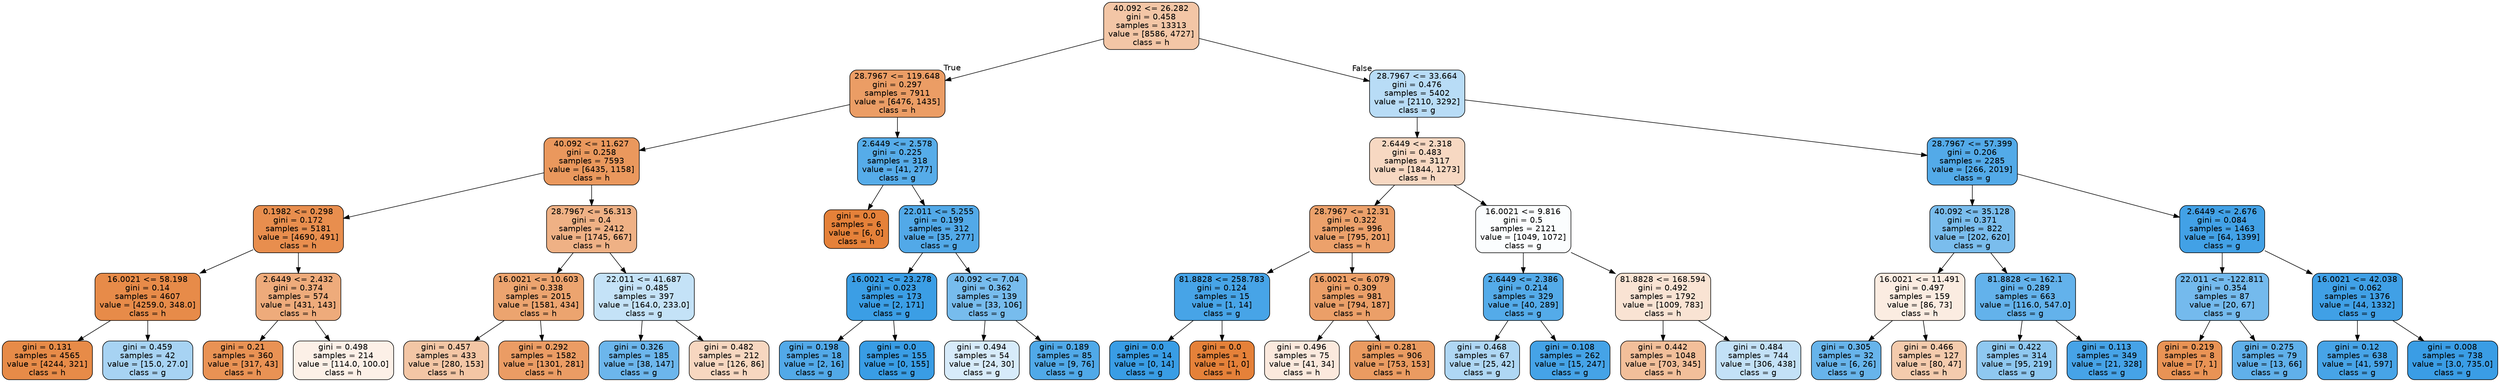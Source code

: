 digraph Tree {
node [shape=box, style="filled, rounded", color="black", fontname="helvetica"] ;
edge [fontname="helvetica"] ;
0 [label="40.092 <= 26.282\ngini = 0.458\nsamples = 13313\nvalue = [8586, 4727]\nclass = h", fillcolor="#f3c6a6"] ;
1 [label="28.7967 <= 119.648\ngini = 0.297\nsamples = 7911\nvalue = [6476, 1435]\nclass = h", fillcolor="#eb9d65"] ;
0 -> 1 [labeldistance=2.5, labelangle=45, headlabel="True"] ;
2 [label="40.092 <= 11.627\ngini = 0.258\nsamples = 7593\nvalue = [6435, 1158]\nclass = h", fillcolor="#ea985d"] ;
1 -> 2 ;
3 [label="0.1982 <= 0.298\ngini = 0.172\nsamples = 5181\nvalue = [4690, 491]\nclass = h", fillcolor="#e88e4e"] ;
2 -> 3 ;
4 [label="16.0021 <= 58.198\ngini = 0.14\nsamples = 4607\nvalue = [4259.0, 348.0]\nclass = h", fillcolor="#e78b49"] ;
3 -> 4 ;
5 [label="gini = 0.131\nsamples = 4565\nvalue = [4244, 321]\nclass = h", fillcolor="#e78b48"] ;
4 -> 5 ;
6 [label="gini = 0.459\nsamples = 42\nvalue = [15.0, 27.0]\nclass = g", fillcolor="#a7d3f3"] ;
4 -> 6 ;
7 [label="2.6449 <= 2.432\ngini = 0.374\nsamples = 574\nvalue = [431, 143]\nclass = h", fillcolor="#eeab7b"] ;
3 -> 7 ;
8 [label="gini = 0.21\nsamples = 360\nvalue = [317, 43]\nclass = h", fillcolor="#e99254"] ;
7 -> 8 ;
9 [label="gini = 0.498\nsamples = 214\nvalue = [114.0, 100.0]\nclass = h", fillcolor="#fcf0e7"] ;
7 -> 9 ;
10 [label="28.7967 <= 56.313\ngini = 0.4\nsamples = 2412\nvalue = [1745, 667]\nclass = h", fillcolor="#efb185"] ;
2 -> 10 ;
11 [label="16.0021 <= 10.603\ngini = 0.338\nsamples = 2015\nvalue = [1581, 434]\nclass = h", fillcolor="#eca46f"] ;
10 -> 11 ;
12 [label="gini = 0.457\nsamples = 433\nvalue = [280, 153]\nclass = h", fillcolor="#f3c6a5"] ;
11 -> 12 ;
13 [label="gini = 0.292\nsamples = 1582\nvalue = [1301, 281]\nclass = h", fillcolor="#eb9c64"] ;
11 -> 13 ;
14 [label="22.011 <= 41.687\ngini = 0.485\nsamples = 397\nvalue = [164.0, 233.0]\nclass = g", fillcolor="#c4e2f7"] ;
10 -> 14 ;
15 [label="gini = 0.326\nsamples = 185\nvalue = [38, 147]\nclass = g", fillcolor="#6cb6ec"] ;
14 -> 15 ;
16 [label="gini = 0.482\nsamples = 212\nvalue = [126, 86]\nclass = h", fillcolor="#f7d7c0"] ;
14 -> 16 ;
17 [label="2.6449 <= 2.578\ngini = 0.225\nsamples = 318\nvalue = [41, 277]\nclass = g", fillcolor="#56ace9"] ;
1 -> 17 ;
18 [label="gini = 0.0\nsamples = 6\nvalue = [6, 0]\nclass = h", fillcolor="#e58139"] ;
17 -> 18 ;
19 [label="22.011 <= 5.255\ngini = 0.199\nsamples = 312\nvalue = [35, 277]\nclass = g", fillcolor="#52a9e8"] ;
17 -> 19 ;
20 [label="16.0021 <= 23.278\ngini = 0.023\nsamples = 173\nvalue = [2, 171]\nclass = g", fillcolor="#3b9ee5"] ;
19 -> 20 ;
21 [label="gini = 0.198\nsamples = 18\nvalue = [2, 16]\nclass = g", fillcolor="#52a9e8"] ;
20 -> 21 ;
22 [label="gini = 0.0\nsamples = 155\nvalue = [0, 155]\nclass = g", fillcolor="#399de5"] ;
20 -> 22 ;
23 [label="40.092 <= 7.04\ngini = 0.362\nsamples = 139\nvalue = [33, 106]\nclass = g", fillcolor="#77bced"] ;
19 -> 23 ;
24 [label="gini = 0.494\nsamples = 54\nvalue = [24, 30]\nclass = g", fillcolor="#d7ebfa"] ;
23 -> 24 ;
25 [label="gini = 0.189\nsamples = 85\nvalue = [9, 76]\nclass = g", fillcolor="#50a9e8"] ;
23 -> 25 ;
26 [label="28.7967 <= 33.664\ngini = 0.476\nsamples = 5402\nvalue = [2110, 3292]\nclass = g", fillcolor="#b8dcf6"] ;
0 -> 26 [labeldistance=2.5, labelangle=-45, headlabel="False"] ;
27 [label="2.6449 <= 2.318\ngini = 0.483\nsamples = 3117\nvalue = [1844, 1273]\nclass = h", fillcolor="#f7d8c2"] ;
26 -> 27 ;
28 [label="28.7967 <= 12.31\ngini = 0.322\nsamples = 996\nvalue = [795, 201]\nclass = h", fillcolor="#eca16b"] ;
27 -> 28 ;
29 [label="81.8828 <= 258.783\ngini = 0.124\nsamples = 15\nvalue = [1, 14]\nclass = g", fillcolor="#47a4e7"] ;
28 -> 29 ;
30 [label="gini = 0.0\nsamples = 14\nvalue = [0, 14]\nclass = g", fillcolor="#399de5"] ;
29 -> 30 ;
31 [label="gini = 0.0\nsamples = 1\nvalue = [1, 0]\nclass = h", fillcolor="#e58139"] ;
29 -> 31 ;
32 [label="16.0021 <= 6.079\ngini = 0.309\nsamples = 981\nvalue = [794, 187]\nclass = h", fillcolor="#eb9f68"] ;
28 -> 32 ;
33 [label="gini = 0.496\nsamples = 75\nvalue = [41, 34]\nclass = h", fillcolor="#fbe9dd"] ;
32 -> 33 ;
34 [label="gini = 0.281\nsamples = 906\nvalue = [753, 153]\nclass = h", fillcolor="#ea9b61"] ;
32 -> 34 ;
35 [label="16.0021 <= 9.816\ngini = 0.5\nsamples = 2121\nvalue = [1049, 1072]\nclass = g", fillcolor="#fbfdfe"] ;
27 -> 35 ;
36 [label="2.6449 <= 2.386\ngini = 0.214\nsamples = 329\nvalue = [40, 289]\nclass = g", fillcolor="#54abe9"] ;
35 -> 36 ;
37 [label="gini = 0.468\nsamples = 67\nvalue = [25, 42]\nclass = g", fillcolor="#afd7f4"] ;
36 -> 37 ;
38 [label="gini = 0.108\nsamples = 262\nvalue = [15, 247]\nclass = g", fillcolor="#45a3e7"] ;
36 -> 38 ;
39 [label="81.8828 <= 168.594\ngini = 0.492\nsamples = 1792\nvalue = [1009, 783]\nclass = h", fillcolor="#f9e3d3"] ;
35 -> 39 ;
40 [label="gini = 0.442\nsamples = 1048\nvalue = [703, 345]\nclass = h", fillcolor="#f2bf9a"] ;
39 -> 40 ;
41 [label="gini = 0.484\nsamples = 744\nvalue = [306, 438]\nclass = g", fillcolor="#c3e1f7"] ;
39 -> 41 ;
42 [label="28.7967 <= 57.399\ngini = 0.206\nsamples = 2285\nvalue = [266, 2019]\nclass = g", fillcolor="#53aae8"] ;
26 -> 42 ;
43 [label="40.092 <= 35.128\ngini = 0.371\nsamples = 822\nvalue = [202, 620]\nclass = g", fillcolor="#7abded"] ;
42 -> 43 ;
44 [label="16.0021 <= 11.491\ngini = 0.497\nsamples = 159\nvalue = [86, 73]\nclass = h", fillcolor="#fbece1"] ;
43 -> 44 ;
45 [label="gini = 0.305\nsamples = 32\nvalue = [6, 26]\nclass = g", fillcolor="#67b4eb"] ;
44 -> 45 ;
46 [label="gini = 0.466\nsamples = 127\nvalue = [80, 47]\nclass = h", fillcolor="#f4cbad"] ;
44 -> 46 ;
47 [label="81.8828 <= 162.1\ngini = 0.289\nsamples = 663\nvalue = [116.0, 547.0]\nclass = g", fillcolor="#63b2eb"] ;
43 -> 47 ;
48 [label="gini = 0.422\nsamples = 314\nvalue = [95, 219]\nclass = g", fillcolor="#8fc8f0"] ;
47 -> 48 ;
49 [label="gini = 0.113\nsamples = 349\nvalue = [21, 328]\nclass = g", fillcolor="#46a3e7"] ;
47 -> 49 ;
50 [label="2.6449 <= 2.676\ngini = 0.084\nsamples = 1463\nvalue = [64, 1399]\nclass = g", fillcolor="#42a1e6"] ;
42 -> 50 ;
51 [label="22.011 <= -122.811\ngini = 0.354\nsamples = 87\nvalue = [20, 67]\nclass = g", fillcolor="#74baed"] ;
50 -> 51 ;
52 [label="gini = 0.219\nsamples = 8\nvalue = [7, 1]\nclass = h", fillcolor="#e99355"] ;
51 -> 52 ;
53 [label="gini = 0.275\nsamples = 79\nvalue = [13, 66]\nclass = g", fillcolor="#60b0ea"] ;
51 -> 53 ;
54 [label="16.0021 <= 42.038\ngini = 0.062\nsamples = 1376\nvalue = [44, 1332]\nclass = g", fillcolor="#40a0e6"] ;
50 -> 54 ;
55 [label="gini = 0.12\nsamples = 638\nvalue = [41, 597]\nclass = g", fillcolor="#47a4e7"] ;
54 -> 55 ;
56 [label="gini = 0.008\nsamples = 738\nvalue = [3.0, 735.0]\nclass = g", fillcolor="#3a9de5"] ;
54 -> 56 ;
}
